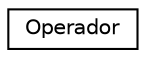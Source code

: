 digraph "Representação gráfica da hiearquia da classe"
{
  edge [fontname="Helvetica",fontsize="10",labelfontname="Helvetica",labelfontsize="10"];
  node [fontname="Helvetica",fontsize="10",shape=record];
  rankdir="LR";
  Node0 [label="Operador",height=0.2,width=0.4,color="black", fillcolor="white", style="filled",URL="$classOperador.html"];
}
